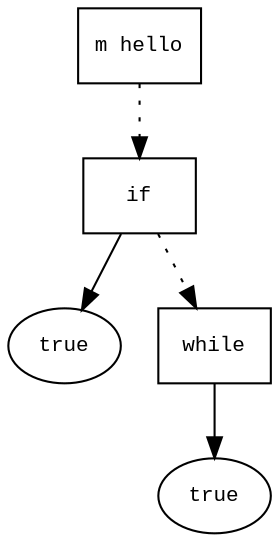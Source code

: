 digraph AST {
  graph [fontname="Times New Roman",fontsize=10];
  node  [fontname="Courier New",fontsize=10];
  edge  [fontname="Times New Roman",fontsize=10];

  node0 [label="m hello",shape=box];
  node2 [label="if",shape=box];
  node1 [label="true",shape=ellipse];
  node2->node1;
  node0 -> node2 [style=dotted];
  node4 [label="while",shape=box];
  node3 [label="true",shape=ellipse];
  node4->node3;
  node2 -> node4 [style=dotted];
}

